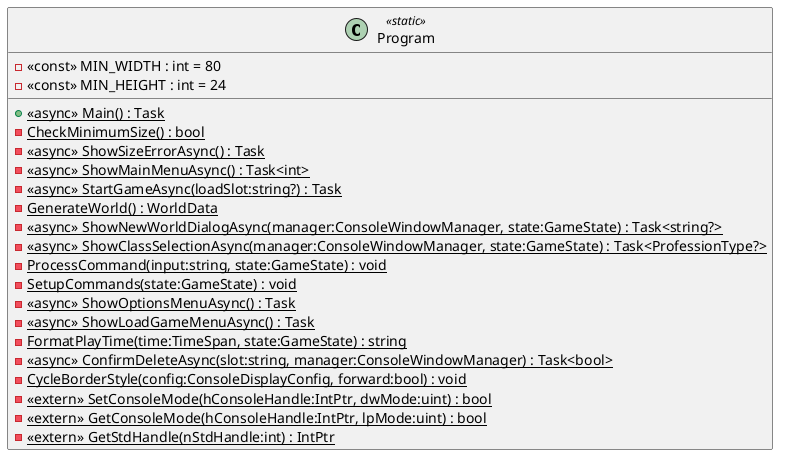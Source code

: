 @startuml
class Program <<static>> {
    - <<const>> MIN_WIDTH : int = 80
    - <<const>> MIN_HEIGHT : int = 24
    + {static} <<async>> Main() : Task
    - {static} CheckMinimumSize() : bool
    - {static} <<async>> ShowSizeErrorAsync() : Task
    - {static} <<async>> ShowMainMenuAsync() : Task<int>
    - {static} <<async>> StartGameAsync(loadSlot:string?) : Task
    - {static} GenerateWorld() : WorldData
    - {static} <<async>> ShowNewWorldDialogAsync(manager:ConsoleWindowManager, state:GameState) : Task<string?>
    - {static} <<async>> ShowClassSelectionAsync(manager:ConsoleWindowManager, state:GameState) : Task<ProfessionType?>
    - {static} ProcessCommand(input:string, state:GameState) : void
    - {static} SetupCommands(state:GameState) : void
    - {static} <<async>> ShowOptionsMenuAsync() : Task
    - {static} <<async>> ShowLoadGameMenuAsync() : Task
    - {static} FormatPlayTime(time:TimeSpan, state:GameState) : string
    - {static} <<async>> ConfirmDeleteAsync(slot:string, manager:ConsoleWindowManager) : Task<bool>
    - {static} CycleBorderStyle(config:ConsoleDisplayConfig, forward:bool) : void
    - {static} <<extern>> SetConsoleMode(hConsoleHandle:IntPtr, dwMode:uint) : bool
    - {static} <<extern>> GetConsoleMode(hConsoleHandle:IntPtr, lpMode:uint) : bool
    - {static} <<extern>> GetStdHandle(nStdHandle:int) : IntPtr
}
@enduml

